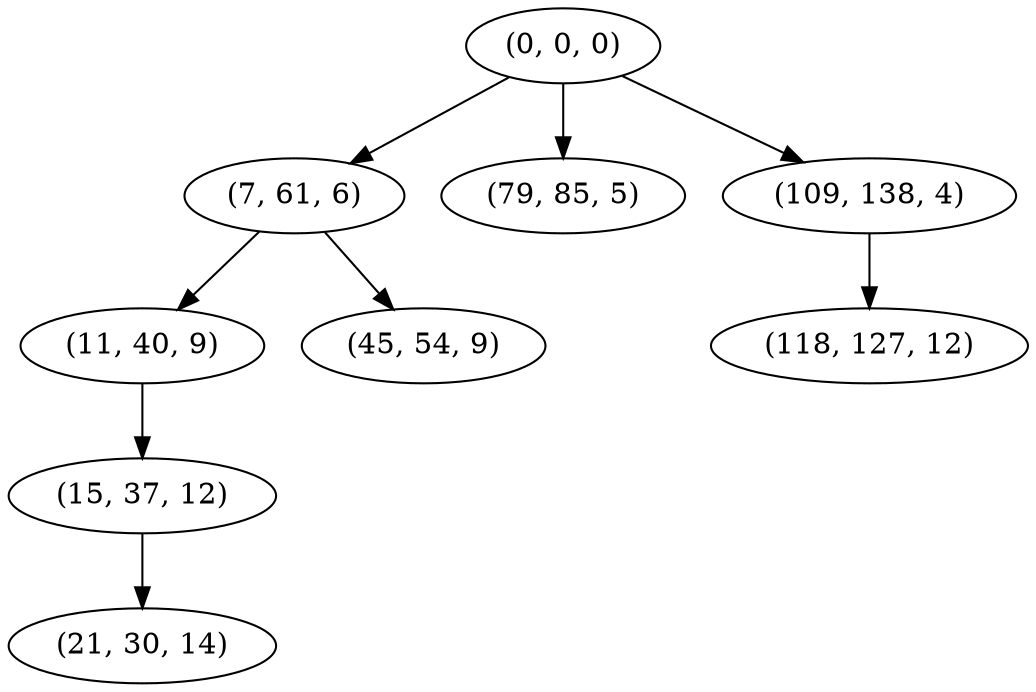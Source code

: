 digraph tree {
    "(0, 0, 0)";
    "(7, 61, 6)";
    "(11, 40, 9)";
    "(15, 37, 12)";
    "(21, 30, 14)";
    "(45, 54, 9)";
    "(79, 85, 5)";
    "(109, 138, 4)";
    "(118, 127, 12)";
    "(0, 0, 0)" -> "(7, 61, 6)";
    "(0, 0, 0)" -> "(79, 85, 5)";
    "(0, 0, 0)" -> "(109, 138, 4)";
    "(7, 61, 6)" -> "(11, 40, 9)";
    "(7, 61, 6)" -> "(45, 54, 9)";
    "(11, 40, 9)" -> "(15, 37, 12)";
    "(15, 37, 12)" -> "(21, 30, 14)";
    "(109, 138, 4)" -> "(118, 127, 12)";
}
